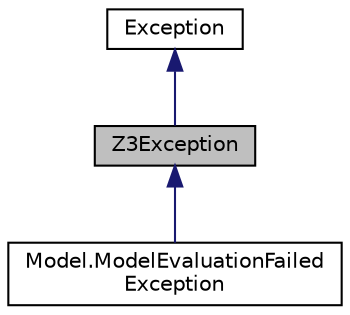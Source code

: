 digraph "Z3Exception"
{
 // LATEX_PDF_SIZE
  edge [fontname="Helvetica",fontsize="10",labelfontname="Helvetica",labelfontsize="10"];
  node [fontname="Helvetica",fontsize="10",shape=record];
  Node1 [label="Z3Exception",height=0.2,width=0.4,color="black", fillcolor="grey75", style="filled", fontcolor="black",tooltip="The exception base class for error reporting from Z3"];
  Node2 -> Node1 [dir="back",color="midnightblue",fontsize="10",style="solid",fontname="Helvetica"];
  Node2 [label="Exception",height=0.2,width=0.4,color="black", fillcolor="white", style="filled",URL="$class_exception.html",tooltip=" "];
  Node1 -> Node3 [dir="back",color="midnightblue",fontsize="10",style="solid",fontname="Helvetica"];
  Node3 [label="Model.ModelEvaluationFailed\lException",height=0.2,width=0.4,color="black", fillcolor="white", style="filled",URL="$class_microsoft_1_1_z3_1_1_model_1_1_model_evaluation_failed_exception.html",tooltip="A ModelEvaluationFailedException is thrown when an expression cannot be evaluated by the model."];
}

